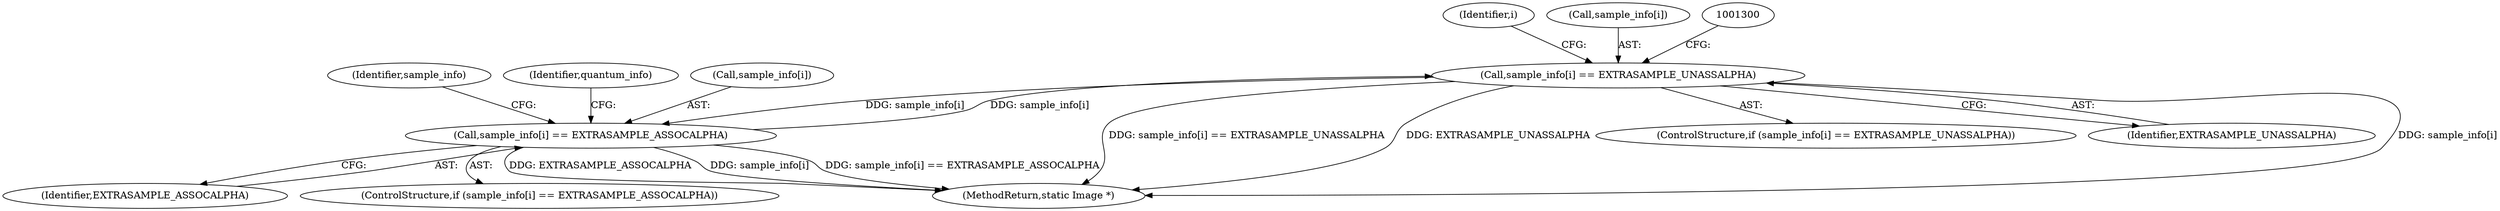 digraph "0_ImageMagick_2bb6941a2d557f26a2f2049ade466e118eeaab91@pointer" {
"1001294" [label="(Call,sample_info[i] == EXTRASAMPLE_UNASSALPHA)"];
"1001277" [label="(Call,sample_info[i] == EXTRASAMPLE_ASSOCALPHA)"];
"1001294" [label="(Call,sample_info[i] == EXTRASAMPLE_UNASSALPHA)"];
"1001276" [label="(ControlStructure,if (sample_info[i] == EXTRASAMPLE_ASSOCALPHA))"];
"1003406" [label="(MethodReturn,static Image *)"];
"1001281" [label="(Identifier,EXTRASAMPLE_ASSOCALPHA)"];
"1001293" [label="(ControlStructure,if (sample_info[i] == EXTRASAMPLE_UNASSALPHA))"];
"1001294" [label="(Call,sample_info[i] == EXTRASAMPLE_UNASSALPHA)"];
"1001269" [label="(Identifier,i)"];
"1001295" [label="(Call,sample_info[i])"];
"1001277" [label="(Call,sample_info[i] == EXTRASAMPLE_ASSOCALPHA)"];
"1001296" [label="(Identifier,sample_info)"];
"1001284" [label="(Identifier,quantum_info)"];
"1001298" [label="(Identifier,EXTRASAMPLE_UNASSALPHA)"];
"1001278" [label="(Call,sample_info[i])"];
"1001294" -> "1001293"  [label="AST: "];
"1001294" -> "1001298"  [label="CFG: "];
"1001295" -> "1001294"  [label="AST: "];
"1001298" -> "1001294"  [label="AST: "];
"1001300" -> "1001294"  [label="CFG: "];
"1001269" -> "1001294"  [label="CFG: "];
"1001294" -> "1003406"  [label="DDG: sample_info[i]"];
"1001294" -> "1003406"  [label="DDG: sample_info[i] == EXTRASAMPLE_UNASSALPHA"];
"1001294" -> "1003406"  [label="DDG: EXTRASAMPLE_UNASSALPHA"];
"1001294" -> "1001277"  [label="DDG: sample_info[i]"];
"1001277" -> "1001294"  [label="DDG: sample_info[i]"];
"1001277" -> "1001276"  [label="AST: "];
"1001277" -> "1001281"  [label="CFG: "];
"1001278" -> "1001277"  [label="AST: "];
"1001281" -> "1001277"  [label="AST: "];
"1001284" -> "1001277"  [label="CFG: "];
"1001296" -> "1001277"  [label="CFG: "];
"1001277" -> "1003406"  [label="DDG: sample_info[i]"];
"1001277" -> "1003406"  [label="DDG: sample_info[i] == EXTRASAMPLE_ASSOCALPHA"];
"1001277" -> "1003406"  [label="DDG: EXTRASAMPLE_ASSOCALPHA"];
}
